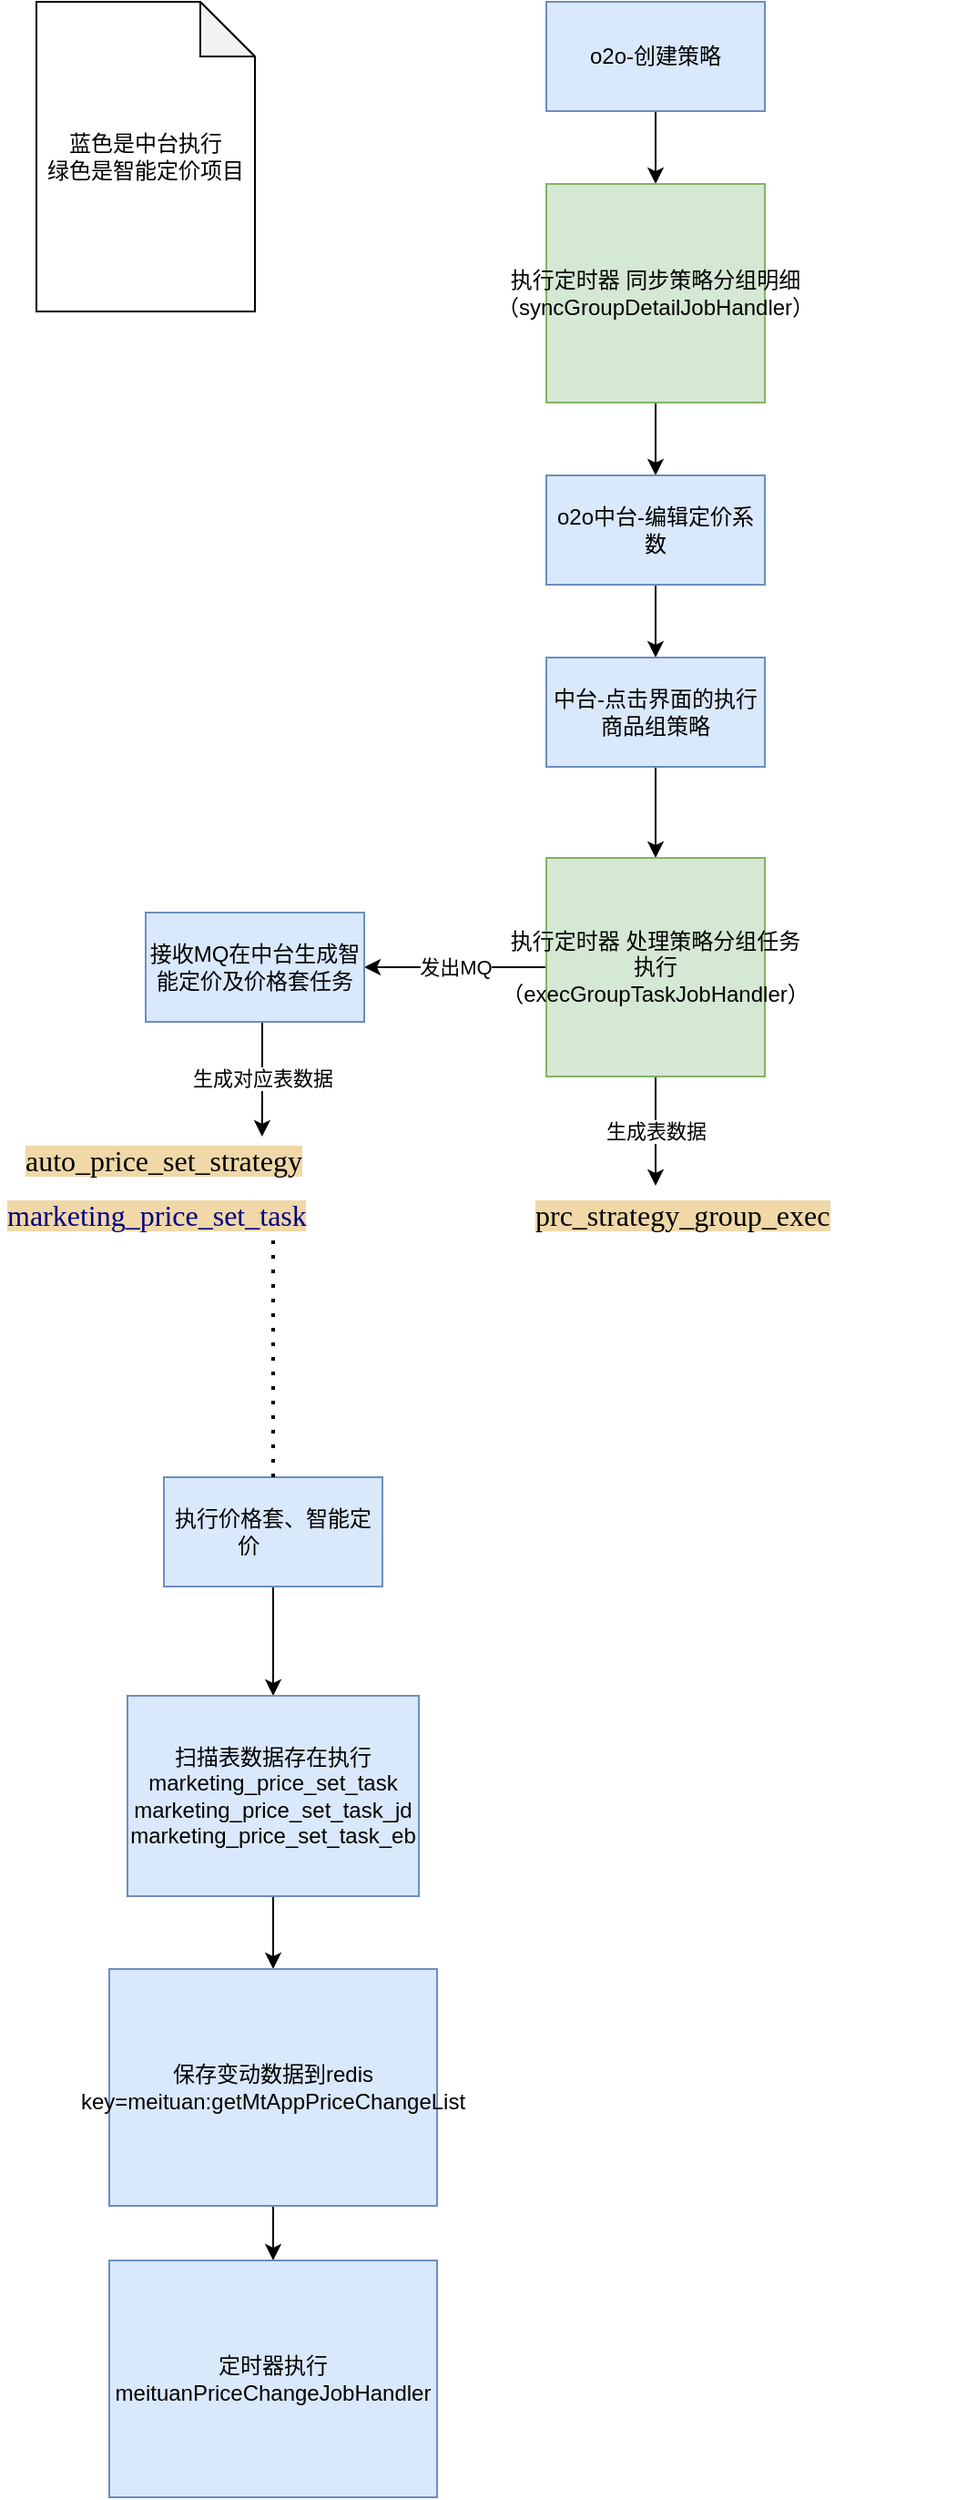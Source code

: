 <mxfile version="21.2.3" type="github">
  <diagram name="第 1 页" id="Y94EY9-NAArY7lyr-e-n">
    <mxGraphModel dx="1434" dy="758" grid="1" gridSize="10" guides="1" tooltips="1" connect="1" arrows="1" fold="1" page="1" pageScale="1" pageWidth="827" pageHeight="1169" math="0" shadow="0">
      <root>
        <mxCell id="0" />
        <mxCell id="1" parent="0" />
        <mxCell id="JMfZGG9Rl0ASYLvgxaSX-3" value="" style="edgeStyle=orthogonalEdgeStyle;rounded=0;orthogonalLoop=1;jettySize=auto;html=1;" edge="1" parent="1" source="JMfZGG9Rl0ASYLvgxaSX-1" target="JMfZGG9Rl0ASYLvgxaSX-2">
          <mxGeometry relative="1" as="geometry" />
        </mxCell>
        <mxCell id="JMfZGG9Rl0ASYLvgxaSX-1" value="o2o-创建策略" style="rounded=0;whiteSpace=wrap;html=1;fillColor=#dae8fc;strokeColor=#6c8ebf;" vertex="1" parent="1">
          <mxGeometry x="350" y="70" width="120" height="60" as="geometry" />
        </mxCell>
        <mxCell id="JMfZGG9Rl0ASYLvgxaSX-5" value="" style="edgeStyle=orthogonalEdgeStyle;rounded=0;orthogonalLoop=1;jettySize=auto;html=1;" edge="1" parent="1" source="JMfZGG9Rl0ASYLvgxaSX-2" target="JMfZGG9Rl0ASYLvgxaSX-4">
          <mxGeometry relative="1" as="geometry" />
        </mxCell>
        <mxCell id="JMfZGG9Rl0ASYLvgxaSX-2" value="执行定时器&lt;span lang=&quot;en-US&quot;&gt; &lt;/span&gt;&lt;span lang=&quot;zh-CN&quot;&gt;同步策略分组明细（&lt;/span&gt;&lt;span lang=&quot;en-US&quot;&gt;syncGroupDetailJobHandler&lt;/span&gt;&lt;span lang=&quot;zh-CN&quot;&gt;）&lt;/span&gt;" style="whiteSpace=wrap;html=1;aspect=fixed;fillColor=#d5e8d4;strokeColor=#82b366;" vertex="1" parent="1">
          <mxGeometry x="350" y="170" width="120" height="120" as="geometry" />
        </mxCell>
        <mxCell id="JMfZGG9Rl0ASYLvgxaSX-7" value="" style="edgeStyle=orthogonalEdgeStyle;rounded=0;orthogonalLoop=1;jettySize=auto;html=1;" edge="1" parent="1" source="JMfZGG9Rl0ASYLvgxaSX-4" target="JMfZGG9Rl0ASYLvgxaSX-6">
          <mxGeometry relative="1" as="geometry" />
        </mxCell>
        <mxCell id="JMfZGG9Rl0ASYLvgxaSX-4" value="o2o中台-编辑定价系数" style="rounded=0;whiteSpace=wrap;html=1;fillColor=#dae8fc;strokeColor=#6c8ebf;" vertex="1" parent="1">
          <mxGeometry x="350" y="330" width="120" height="60" as="geometry" />
        </mxCell>
        <mxCell id="JMfZGG9Rl0ASYLvgxaSX-9" value="" style="edgeStyle=orthogonalEdgeStyle;rounded=0;orthogonalLoop=1;jettySize=auto;html=1;" edge="1" parent="1" source="JMfZGG9Rl0ASYLvgxaSX-6" target="JMfZGG9Rl0ASYLvgxaSX-8">
          <mxGeometry relative="1" as="geometry" />
        </mxCell>
        <mxCell id="JMfZGG9Rl0ASYLvgxaSX-6" value="中台-点击界面的执行商品组策略" style="rounded=0;whiteSpace=wrap;html=1;fillColor=#dae8fc;strokeColor=#6c8ebf;" vertex="1" parent="1">
          <mxGeometry x="350" y="430" width="120" height="60" as="geometry" />
        </mxCell>
        <mxCell id="JMfZGG9Rl0ASYLvgxaSX-15" value="发出MQ" style="edgeStyle=orthogonalEdgeStyle;rounded=0;orthogonalLoop=1;jettySize=auto;html=1;entryX=1;entryY=0.5;entryDx=0;entryDy=0;" edge="1" parent="1" source="JMfZGG9Rl0ASYLvgxaSX-8" target="JMfZGG9Rl0ASYLvgxaSX-14">
          <mxGeometry relative="1" as="geometry" />
        </mxCell>
        <mxCell id="JMfZGG9Rl0ASYLvgxaSX-20" value="生成表数据" style="edgeStyle=orthogonalEdgeStyle;rounded=0;orthogonalLoop=1;jettySize=auto;html=1;" edge="1" parent="1" source="JMfZGG9Rl0ASYLvgxaSX-8" target="JMfZGG9Rl0ASYLvgxaSX-16">
          <mxGeometry relative="1" as="geometry">
            <Array as="points">
              <mxPoint x="410" y="710" />
              <mxPoint x="410" y="710" />
            </Array>
          </mxGeometry>
        </mxCell>
        <mxCell id="JMfZGG9Rl0ASYLvgxaSX-8" value="执行定时器&lt;span lang=&quot;en-US&quot;&gt; &lt;/span&gt;&lt;span lang=&quot;zh-CN&quot;&gt;处理策略分组任务执行（&lt;/span&gt;&lt;span lang=&quot;en-US&quot;&gt;execGroupTaskJobHandler&lt;/span&gt;&lt;span lang=&quot;zh-CN&quot;&gt;）&lt;/span&gt;" style="whiteSpace=wrap;html=1;aspect=fixed;fillColor=#d5e8d4;strokeColor=#82b366;" vertex="1" parent="1">
          <mxGeometry x="350" y="540" width="120" height="120" as="geometry" />
        </mxCell>
        <mxCell id="JMfZGG9Rl0ASYLvgxaSX-24" value="" style="edgeStyle=orthogonalEdgeStyle;rounded=0;orthogonalLoop=1;jettySize=auto;html=1;" edge="1" parent="1" source="JMfZGG9Rl0ASYLvgxaSX-10" target="JMfZGG9Rl0ASYLvgxaSX-23">
          <mxGeometry relative="1" as="geometry" />
        </mxCell>
        <mxCell id="JMfZGG9Rl0ASYLvgxaSX-10" value="执行价格套、智能定价&amp;nbsp;&amp;nbsp;&amp;nbsp;&amp;nbsp;&amp;nbsp;&amp;nbsp;&amp;nbsp;&amp;nbsp;" style="rounded=0;whiteSpace=wrap;html=1;fillColor=#dae8fc;strokeColor=#6c8ebf;" vertex="1" parent="1">
          <mxGeometry x="140" y="880" width="120" height="60" as="geometry" />
        </mxCell>
        <mxCell id="JMfZGG9Rl0ASYLvgxaSX-13" value="蓝色是中台执行&lt;br style=&quot;border-color: var(--border-color);&quot;&gt;绿色是智能定价项目" style="shape=note;whiteSpace=wrap;html=1;backgroundOutline=1;darkOpacity=0.05;" vertex="1" parent="1">
          <mxGeometry x="70" y="70" width="120" height="170" as="geometry" />
        </mxCell>
        <mxCell id="JMfZGG9Rl0ASYLvgxaSX-18" value="生成对应表数据" style="edgeStyle=orthogonalEdgeStyle;rounded=0;orthogonalLoop=1;jettySize=auto;html=1;entryX=0.558;entryY=0.075;entryDx=0;entryDy=0;entryPerimeter=0;" edge="1" parent="1" source="JMfZGG9Rl0ASYLvgxaSX-14" target="JMfZGG9Rl0ASYLvgxaSX-17">
          <mxGeometry relative="1" as="geometry">
            <Array as="points">
              <mxPoint x="194" y="650" />
              <mxPoint x="194" y="650" />
            </Array>
          </mxGeometry>
        </mxCell>
        <mxCell id="JMfZGG9Rl0ASYLvgxaSX-14" value="接收MQ在中台生成智能定价及价格套任务" style="rounded=0;whiteSpace=wrap;html=1;fillColor=#dae8fc;strokeColor=#6c8ebf;" vertex="1" parent="1">
          <mxGeometry x="130" y="570" width="120" height="60" as="geometry" />
        </mxCell>
        <mxCell id="JMfZGG9Rl0ASYLvgxaSX-16" value="&lt;span style=&quot;background-color:#ffffff;padding:0px 0px 0px 2px;&quot;&gt;&lt;span style=&quot;color: rgb(0, 0, 0); background-color: rgb(255, 255, 255); font-family: Consolas; font-size: 12pt;&quot;&gt;&lt;span style=&quot;color:#000000;background-color:#f0d8a8;&quot;&gt;prc_strategy_group_exec&lt;/span&gt;&lt;/span&gt;&lt;/span&gt;" style="text;whiteSpace=wrap;html=1;" vertex="1" parent="1">
          <mxGeometry x="340" y="720" width="240" height="40" as="geometry" />
        </mxCell>
        <mxCell id="JMfZGG9Rl0ASYLvgxaSX-17" value="&lt;span style=&quot;background-color:#ffffff;padding:0px 0px 0px 2px;&quot;&gt;&lt;span style=&quot;color: rgb(0, 0, 0); background-color: rgb(255, 255, 255); font-family: Consolas; font-size: 12pt;&quot;&gt;&lt;span style=&quot;color:#000000;background-color:#f0d8a8;&quot;&gt;auto_price_set_strategy&lt;/span&gt;&lt;/span&gt;&lt;/span&gt;" style="text;whiteSpace=wrap;html=1;" vertex="1" parent="1">
          <mxGeometry x="60" y="690" width="240" height="40" as="geometry" />
        </mxCell>
        <mxCell id="JMfZGG9Rl0ASYLvgxaSX-19" value="&lt;span style=&quot;background-color:#ffffff;padding:0px 0px 0px 2px;&quot;&gt;&lt;span style=&quot;color: rgb(0, 0, 0); background-color: rgb(255, 255, 255); font-family: Consolas; font-size: 12pt;&quot;&gt;&lt;span style=&quot;color:#000080;&quot;&gt;&lt;/span&gt;&lt;span style=&quot;color:#000080;background-color:#f0d8a8;&quot;&gt;marketing_price_set_task&lt;/span&gt;&lt;/span&gt;&lt;/span&gt;" style="text;whiteSpace=wrap;html=1;" vertex="1" parent="1">
          <mxGeometry x="50" y="720" width="250" height="40" as="geometry" />
        </mxCell>
        <mxCell id="JMfZGG9Rl0ASYLvgxaSX-29" value="" style="edgeStyle=orthogonalEdgeStyle;rounded=0;orthogonalLoop=1;jettySize=auto;html=1;" edge="1" parent="1" source="JMfZGG9Rl0ASYLvgxaSX-23" target="JMfZGG9Rl0ASYLvgxaSX-28">
          <mxGeometry relative="1" as="geometry" />
        </mxCell>
        <mxCell id="JMfZGG9Rl0ASYLvgxaSX-23" value="扫描表数据存在执行&lt;br&gt;marketing_price_set_task&lt;br&gt;marketing_price_set_task_jd&lt;br&gt;marketing_price_set_task_eb" style="rounded=0;whiteSpace=wrap;html=1;fillColor=#dae8fc;strokeColor=#6c8ebf;" vertex="1" parent="1">
          <mxGeometry x="120" y="1000" width="160" height="110" as="geometry" />
        </mxCell>
        <mxCell id="JMfZGG9Rl0ASYLvgxaSX-27" value="" style="endArrow=none;dashed=1;html=1;dashPattern=1 3;strokeWidth=2;rounded=0;" edge="1" parent="1">
          <mxGeometry width="50" height="50" relative="1" as="geometry">
            <mxPoint x="200" y="880" as="sourcePoint" />
            <mxPoint x="200" y="750" as="targetPoint" />
          </mxGeometry>
        </mxCell>
        <mxCell id="JMfZGG9Rl0ASYLvgxaSX-31" value="" style="edgeStyle=orthogonalEdgeStyle;rounded=0;orthogonalLoop=1;jettySize=auto;html=1;" edge="1" parent="1" source="JMfZGG9Rl0ASYLvgxaSX-28" target="JMfZGG9Rl0ASYLvgxaSX-30">
          <mxGeometry relative="1" as="geometry" />
        </mxCell>
        <mxCell id="JMfZGG9Rl0ASYLvgxaSX-28" value="保存变动数据到redis&lt;br&gt;key=meituan:getMtAppPriceChangeList" style="rounded=0;whiteSpace=wrap;html=1;fillColor=#dae8fc;strokeColor=#6c8ebf;" vertex="1" parent="1">
          <mxGeometry x="110" y="1150" width="180" height="130" as="geometry" />
        </mxCell>
        <mxCell id="JMfZGG9Rl0ASYLvgxaSX-30" value="定时器执行meituanPriceChangeJobHandler" style="rounded=0;whiteSpace=wrap;html=1;fillColor=#dae8fc;strokeColor=#6c8ebf;" vertex="1" parent="1">
          <mxGeometry x="110" y="1310" width="180" height="130" as="geometry" />
        </mxCell>
      </root>
    </mxGraphModel>
  </diagram>
</mxfile>
